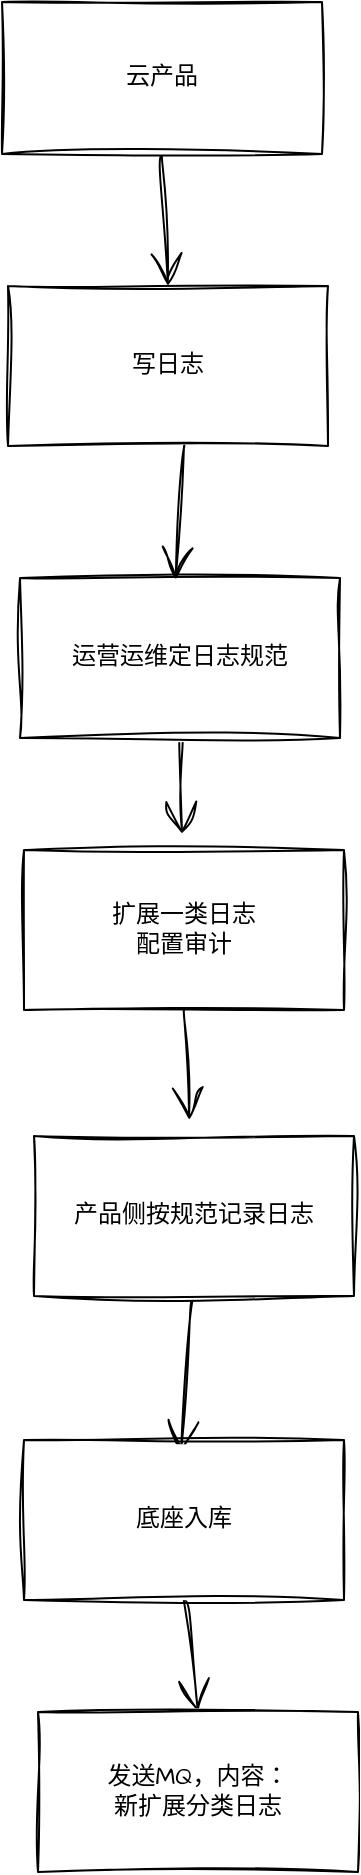 <mxfile version="24.6.2" type="github">
  <diagram name="第 1 页" id="VTLVVC3IAd4aUOP3F9kF">
    <mxGraphModel dx="2414" dy="957" grid="0" gridSize="10" guides="1" tooltips="1" connect="1" arrows="1" fold="1" page="0" pageScale="1" pageWidth="827" pageHeight="1169" math="0" shadow="0">
      <root>
        <mxCell id="0" />
        <mxCell id="1" parent="0" />
        <mxCell id="f-vxr10ebNym60GvtjM3-13" style="edgeStyle=none;curved=1;rounded=0;sketch=1;hachureGap=4;jiggle=2;curveFitting=1;orthogonalLoop=1;jettySize=auto;html=1;exitX=0.5;exitY=1;exitDx=0;exitDy=0;entryX=0.5;entryY=0;entryDx=0;entryDy=0;fontFamily=Architects Daughter;fontSource=https%3A%2F%2Ffonts.googleapis.com%2Fcss%3Ffamily%3DArchitects%2BDaughter;fontSize=16;startSize=14;endArrow=open;endSize=14;sourcePerimeterSpacing=8;targetPerimeterSpacing=8;" edge="1" parent="1" source="f-vxr10ebNym60GvtjM3-1" target="f-vxr10ebNym60GvtjM3-4">
          <mxGeometry relative="1" as="geometry" />
        </mxCell>
        <mxCell id="f-vxr10ebNym60GvtjM3-1" value="云产品" style="rounded=0;whiteSpace=wrap;html=1;sketch=1;hachureGap=4;jiggle=2;curveFitting=1;fontFamily=Architects Daughter;fontSource=https%3A%2F%2Ffonts.googleapis.com%2Fcss%3Ffamily%3DArchitects%2BDaughter;" vertex="1" parent="1">
          <mxGeometry x="-289" y="94" width="160" height="76" as="geometry" />
        </mxCell>
        <mxCell id="f-vxr10ebNym60GvtjM3-14" style="edgeStyle=none;curved=1;rounded=0;sketch=1;hachureGap=4;jiggle=2;curveFitting=1;orthogonalLoop=1;jettySize=auto;html=1;exitX=0.5;exitY=1;exitDx=0;exitDy=0;fontFamily=Architects Daughter;fontSource=https%3A%2F%2Ffonts.googleapis.com%2Fcss%3Ffamily%3DArchitects%2BDaughter;fontSize=16;startSize=14;endArrow=open;endSize=14;sourcePerimeterSpacing=8;targetPerimeterSpacing=8;" edge="1" parent="1" source="f-vxr10ebNym60GvtjM3-3" target="f-vxr10ebNym60GvtjM3-7">
          <mxGeometry relative="1" as="geometry" />
        </mxCell>
        <mxCell id="f-vxr10ebNym60GvtjM3-3" value="运营运维定日志规范" style="rounded=0;whiteSpace=wrap;html=1;sketch=1;hachureGap=4;jiggle=2;curveFitting=1;fontFamily=Architects Daughter;fontSource=https%3A%2F%2Ffonts.googleapis.com%2Fcss%3Ffamily%3DArchitects%2BDaughter;" vertex="1" parent="1">
          <mxGeometry x="-280" y="382" width="160" height="80" as="geometry" />
        </mxCell>
        <mxCell id="f-vxr10ebNym60GvtjM3-4" value="写日志" style="rounded=0;whiteSpace=wrap;html=1;sketch=1;hachureGap=4;jiggle=2;curveFitting=1;fontFamily=Architects Daughter;fontSource=https%3A%2F%2Ffonts.googleapis.com%2Fcss%3Ffamily%3DArchitects%2BDaughter;" vertex="1" parent="1">
          <mxGeometry x="-286" y="236" width="160" height="80" as="geometry" />
        </mxCell>
        <mxCell id="f-vxr10ebNym60GvtjM3-16" style="edgeStyle=none;curved=1;rounded=0;sketch=1;hachureGap=4;jiggle=2;curveFitting=1;orthogonalLoop=1;jettySize=auto;html=1;exitX=0.5;exitY=1;exitDx=0;exitDy=0;fontFamily=Architects Daughter;fontSource=https%3A%2F%2Ffonts.googleapis.com%2Fcss%3Ffamily%3DArchitects%2BDaughter;fontSize=16;startSize=14;endArrow=open;endSize=14;sourcePerimeterSpacing=8;targetPerimeterSpacing=8;" edge="1" parent="1" source="f-vxr10ebNym60GvtjM3-7" target="f-vxr10ebNym60GvtjM3-15">
          <mxGeometry relative="1" as="geometry" />
        </mxCell>
        <mxCell id="f-vxr10ebNym60GvtjM3-7" value="扩展一类日志&lt;div&gt;配置审计&lt;/div&gt;" style="rounded=0;whiteSpace=wrap;html=1;sketch=1;hachureGap=4;jiggle=2;curveFitting=1;fontFamily=Architects Daughter;fontSource=https%3A%2F%2Ffonts.googleapis.com%2Fcss%3Ffamily%3DArchitects%2BDaughter;" vertex="1" parent="1">
          <mxGeometry x="-278" y="518" width="160" height="80" as="geometry" />
        </mxCell>
        <mxCell id="f-vxr10ebNym60GvtjM3-12" style="edgeStyle=none;curved=1;rounded=0;sketch=1;hachureGap=4;jiggle=2;curveFitting=1;orthogonalLoop=1;jettySize=auto;html=1;exitX=0.5;exitY=1;exitDx=0;exitDy=0;entryX=0.435;entryY=0.01;entryDx=0;entryDy=0;entryPerimeter=0;fontFamily=Architects Daughter;fontSource=https%3A%2F%2Ffonts.googleapis.com%2Fcss%3Ffamily%3DArchitects%2BDaughter;fontSize=16;startSize=14;endArrow=open;endSize=14;sourcePerimeterSpacing=8;targetPerimeterSpacing=8;" edge="1" parent="1">
          <mxGeometry relative="1" as="geometry">
            <mxPoint x="-197.8" y="316" as="sourcePoint" />
            <mxPoint x="-202.2" y="382.8" as="targetPoint" />
          </mxGeometry>
        </mxCell>
        <mxCell id="f-vxr10ebNym60GvtjM3-17" style="edgeStyle=none;curved=1;rounded=0;sketch=1;hachureGap=4;jiggle=2;curveFitting=1;orthogonalLoop=1;jettySize=auto;html=1;exitX=0.5;exitY=1;exitDx=0;exitDy=0;fontFamily=Architects Daughter;fontSource=https%3A%2F%2Ffonts.googleapis.com%2Fcss%3Ffamily%3DArchitects%2BDaughter;fontSize=16;startSize=14;endArrow=open;endSize=14;sourcePerimeterSpacing=8;targetPerimeterSpacing=8;" edge="1" parent="1" source="f-vxr10ebNym60GvtjM3-15">
          <mxGeometry relative="1" as="geometry">
            <mxPoint x="-199.6" y="819.6" as="targetPoint" />
          </mxGeometry>
        </mxCell>
        <mxCell id="f-vxr10ebNym60GvtjM3-15" value="产品侧按规范记录日志" style="rounded=0;whiteSpace=wrap;html=1;sketch=1;hachureGap=4;jiggle=2;curveFitting=1;fontFamily=Architects Daughter;fontSource=https%3A%2F%2Ffonts.googleapis.com%2Fcss%3Ffamily%3DArchitects%2BDaughter;" vertex="1" parent="1">
          <mxGeometry x="-273" y="661" width="160" height="80" as="geometry" />
        </mxCell>
        <mxCell id="f-vxr10ebNym60GvtjM3-20" style="edgeStyle=none;curved=1;rounded=0;sketch=1;hachureGap=4;jiggle=2;curveFitting=1;orthogonalLoop=1;jettySize=auto;html=1;exitX=0.5;exitY=1;exitDx=0;exitDy=0;entryX=0.5;entryY=0;entryDx=0;entryDy=0;fontFamily=Architects Daughter;fontSource=https%3A%2F%2Ffonts.googleapis.com%2Fcss%3Ffamily%3DArchitects%2BDaughter;fontSize=16;startSize=14;endArrow=open;endSize=14;sourcePerimeterSpacing=8;targetPerimeterSpacing=8;" edge="1" parent="1" source="f-vxr10ebNym60GvtjM3-18" target="f-vxr10ebNym60GvtjM3-19">
          <mxGeometry relative="1" as="geometry" />
        </mxCell>
        <mxCell id="f-vxr10ebNym60GvtjM3-18" value="底座入库" style="rounded=0;whiteSpace=wrap;html=1;sketch=1;hachureGap=4;jiggle=2;curveFitting=1;fontFamily=Architects Daughter;fontSource=https%3A%2F%2Ffonts.googleapis.com%2Fcss%3Ffamily%3DArchitects%2BDaughter;" vertex="1" parent="1">
          <mxGeometry x="-278" y="813" width="160" height="80" as="geometry" />
        </mxCell>
        <mxCell id="f-vxr10ebNym60GvtjM3-19" value="发送MQ，内容：&lt;div&gt;新扩展分类日志&lt;/div&gt;" style="rounded=0;whiteSpace=wrap;html=1;sketch=1;hachureGap=4;jiggle=2;curveFitting=1;fontFamily=Architects Daughter;fontSource=https%3A%2F%2Ffonts.googleapis.com%2Fcss%3Ffamily%3DArchitects%2BDaughter;" vertex="1" parent="1">
          <mxGeometry x="-271" y="949" width="160" height="80" as="geometry" />
        </mxCell>
      </root>
    </mxGraphModel>
  </diagram>
</mxfile>
